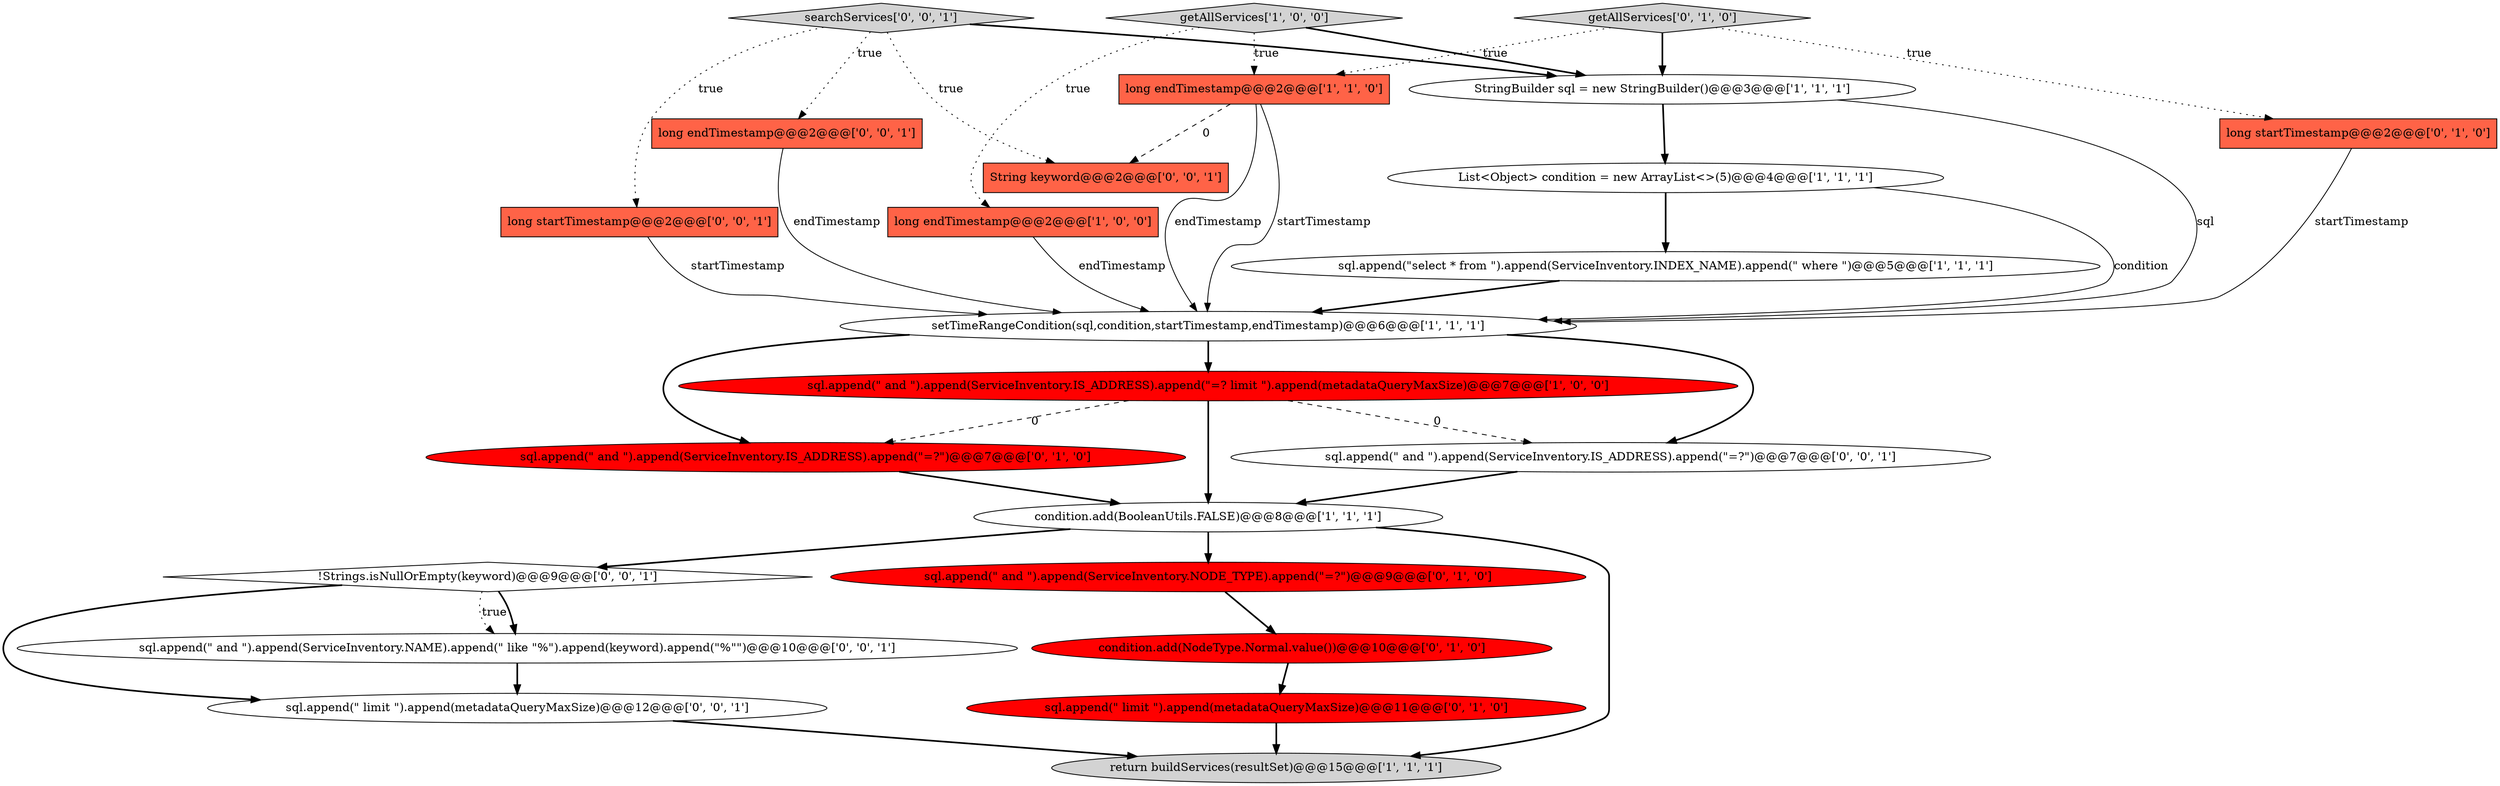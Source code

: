 digraph {
18 [style = filled, label = "searchServices['0', '0', '1']", fillcolor = lightgray, shape = diamond image = "AAA0AAABBB3BBB"];
20 [style = filled, label = "long endTimestamp@@@2@@@['0', '0', '1']", fillcolor = tomato, shape = box image = "AAA0AAABBB3BBB"];
17 [style = filled, label = "long startTimestamp@@@2@@@['0', '0', '1']", fillcolor = tomato, shape = box image = "AAA0AAABBB3BBB"];
16 [style = filled, label = "!Strings.isNullOrEmpty(keyword)@@@9@@@['0', '0', '1']", fillcolor = white, shape = diamond image = "AAA0AAABBB3BBB"];
22 [style = filled, label = "sql.append(\" limit \").append(metadataQueryMaxSize)@@@12@@@['0', '0', '1']", fillcolor = white, shape = ellipse image = "AAA0AAABBB3BBB"];
10 [style = filled, label = "condition.add(NodeType.Normal.value())@@@10@@@['0', '1', '0']", fillcolor = red, shape = ellipse image = "AAA1AAABBB2BBB"];
14 [style = filled, label = "sql.append(\" limit \").append(metadataQueryMaxSize)@@@11@@@['0', '1', '0']", fillcolor = red, shape = ellipse image = "AAA1AAABBB2BBB"];
12 [style = filled, label = "sql.append(\" and \").append(ServiceInventory.IS_ADDRESS).append(\"=?\")@@@7@@@['0', '1', '0']", fillcolor = red, shape = ellipse image = "AAA1AAABBB2BBB"];
5 [style = filled, label = "return buildServices(resultSet)@@@15@@@['1', '1', '1']", fillcolor = lightgray, shape = ellipse image = "AAA0AAABBB1BBB"];
23 [style = filled, label = "sql.append(\" and \").append(ServiceInventory.IS_ADDRESS).append(\"=?\")@@@7@@@['0', '0', '1']", fillcolor = white, shape = ellipse image = "AAA0AAABBB3BBB"];
7 [style = filled, label = "condition.add(BooleanUtils.FALSE)@@@8@@@['1', '1', '1']", fillcolor = white, shape = ellipse image = "AAA0AAABBB1BBB"];
11 [style = filled, label = "long startTimestamp@@@2@@@['0', '1', '0']", fillcolor = tomato, shape = box image = "AAA0AAABBB2BBB"];
2 [style = filled, label = "sql.append(\"select * from \").append(ServiceInventory.INDEX_NAME).append(\" where \")@@@5@@@['1', '1', '1']", fillcolor = white, shape = ellipse image = "AAA0AAABBB1BBB"];
6 [style = filled, label = "getAllServices['1', '0', '0']", fillcolor = lightgray, shape = diamond image = "AAA0AAABBB1BBB"];
13 [style = filled, label = "sql.append(\" and \").append(ServiceInventory.NODE_TYPE).append(\"=?\")@@@9@@@['0', '1', '0']", fillcolor = red, shape = ellipse image = "AAA1AAABBB2BBB"];
4 [style = filled, label = "setTimeRangeCondition(sql,condition,startTimestamp,endTimestamp)@@@6@@@['1', '1', '1']", fillcolor = white, shape = ellipse image = "AAA0AAABBB1BBB"];
1 [style = filled, label = "long endTimestamp@@@2@@@['1', '0', '0']", fillcolor = tomato, shape = box image = "AAA0AAABBB1BBB"];
9 [style = filled, label = "long endTimestamp@@@2@@@['1', '1', '0']", fillcolor = tomato, shape = box image = "AAA0AAABBB1BBB"];
8 [style = filled, label = "List<Object> condition = new ArrayList<>(5)@@@4@@@['1', '1', '1']", fillcolor = white, shape = ellipse image = "AAA0AAABBB1BBB"];
15 [style = filled, label = "getAllServices['0', '1', '0']", fillcolor = lightgray, shape = diamond image = "AAA0AAABBB2BBB"];
19 [style = filled, label = "sql.append(\" and \").append(ServiceInventory.NAME).append(\" like \"%\").append(keyword).append(\"%\"\")@@@10@@@['0', '0', '1']", fillcolor = white, shape = ellipse image = "AAA0AAABBB3BBB"];
21 [style = filled, label = "String keyword@@@2@@@['0', '0', '1']", fillcolor = tomato, shape = box image = "AAA0AAABBB3BBB"];
0 [style = filled, label = "sql.append(\" and \").append(ServiceInventory.IS_ADDRESS).append(\"=? limit \").append(metadataQueryMaxSize)@@@7@@@['1', '0', '0']", fillcolor = red, shape = ellipse image = "AAA1AAABBB1BBB"];
3 [style = filled, label = "StringBuilder sql = new StringBuilder()@@@3@@@['1', '1', '1']", fillcolor = white, shape = ellipse image = "AAA0AAABBB1BBB"];
17->4 [style = solid, label="startTimestamp"];
7->13 [style = bold, label=""];
13->10 [style = bold, label=""];
6->3 [style = bold, label=""];
16->19 [style = dotted, label="true"];
18->3 [style = bold, label=""];
11->4 [style = solid, label="startTimestamp"];
10->14 [style = bold, label=""];
0->23 [style = dashed, label="0"];
6->1 [style = dotted, label="true"];
18->21 [style = dotted, label="true"];
9->4 [style = solid, label="startTimestamp"];
1->4 [style = solid, label="endTimestamp"];
18->20 [style = dotted, label="true"];
0->12 [style = dashed, label="0"];
9->4 [style = solid, label="endTimestamp"];
15->3 [style = bold, label=""];
16->19 [style = bold, label=""];
2->4 [style = bold, label=""];
16->22 [style = bold, label=""];
8->4 [style = solid, label="condition"];
22->5 [style = bold, label=""];
12->7 [style = bold, label=""];
15->9 [style = dotted, label="true"];
4->0 [style = bold, label=""];
0->7 [style = bold, label=""];
20->4 [style = solid, label="endTimestamp"];
7->5 [style = bold, label=""];
8->2 [style = bold, label=""];
6->9 [style = dotted, label="true"];
9->21 [style = dashed, label="0"];
3->8 [style = bold, label=""];
7->16 [style = bold, label=""];
15->11 [style = dotted, label="true"];
4->12 [style = bold, label=""];
23->7 [style = bold, label=""];
18->17 [style = dotted, label="true"];
3->4 [style = solid, label="sql"];
19->22 [style = bold, label=""];
4->23 [style = bold, label=""];
14->5 [style = bold, label=""];
}
